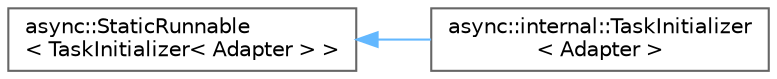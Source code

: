 digraph "Graphical Class Hierarchy"
{
 // LATEX_PDF_SIZE
  bgcolor="transparent";
  edge [fontname=Helvetica,fontsize=10,labelfontname=Helvetica,labelfontsize=10];
  node [fontname=Helvetica,fontsize=10,shape=box,height=0.2,width=0.4];
  rankdir="LR";
  Node0 [id="Node000000",label="async::StaticRunnable\l\< TaskInitializer\< Adapter \> \>",height=0.2,width=0.4,color="grey40", fillcolor="white", style="filled",URL="$d3/d17/classasync_1_1StaticRunnable.html",tooltip=" "];
  Node0 -> Node1 [id="edge11_Node000000_Node000001",dir="back",color="steelblue1",style="solid",tooltip=" "];
  Node1 [id="Node000001",label="async::internal::TaskInitializer\l\< Adapter \>",height=0.2,width=0.4,color="grey40", fillcolor="white", style="filled",URL="$db/d87/structasync_1_1internal_1_1TaskInitializer.html",tooltip=" "];
}

